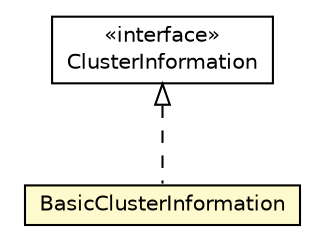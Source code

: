 #!/usr/local/bin/dot
#
# Class diagram 
# Generated by UMLGraph version 5.1 (http://www.umlgraph.org/)
#

digraph G {
	edge [fontname="Helvetica",fontsize=10,labelfontname="Helvetica",labelfontsize=10];
	node [fontname="Helvetica",fontsize=10,shape=plaintext];
	nodesep=0.25;
	ranksep=0.5;
	// pt.ist.fenixframework.backend.ClusterInformation
	c37628 [label=<<table title="pt.ist.fenixframework.backend.ClusterInformation" border="0" cellborder="1" cellspacing="0" cellpadding="2" port="p" href="./ClusterInformation.html">
		<tr><td><table border="0" cellspacing="0" cellpadding="1">
<tr><td align="center" balign="center"> &#171;interface&#187; </td></tr>
<tr><td align="center" balign="center"> ClusterInformation </td></tr>
		</table></td></tr>
		</table>>, fontname="Helvetica", fontcolor="black", fontsize=10.0];
	// pt.ist.fenixframework.backend.BasicClusterInformation
	c37631 [label=<<table title="pt.ist.fenixframework.backend.BasicClusterInformation" border="0" cellborder="1" cellspacing="0" cellpadding="2" port="p" bgcolor="lemonChiffon" href="./BasicClusterInformation.html">
		<tr><td><table border="0" cellspacing="0" cellpadding="1">
<tr><td align="center" balign="center"> BasicClusterInformation </td></tr>
		</table></td></tr>
		</table>>, fontname="Helvetica", fontcolor="black", fontsize=10.0];
	//pt.ist.fenixframework.backend.BasicClusterInformation implements pt.ist.fenixframework.backend.ClusterInformation
	c37628:p -> c37631:p [dir=back,arrowtail=empty,style=dashed];
}

